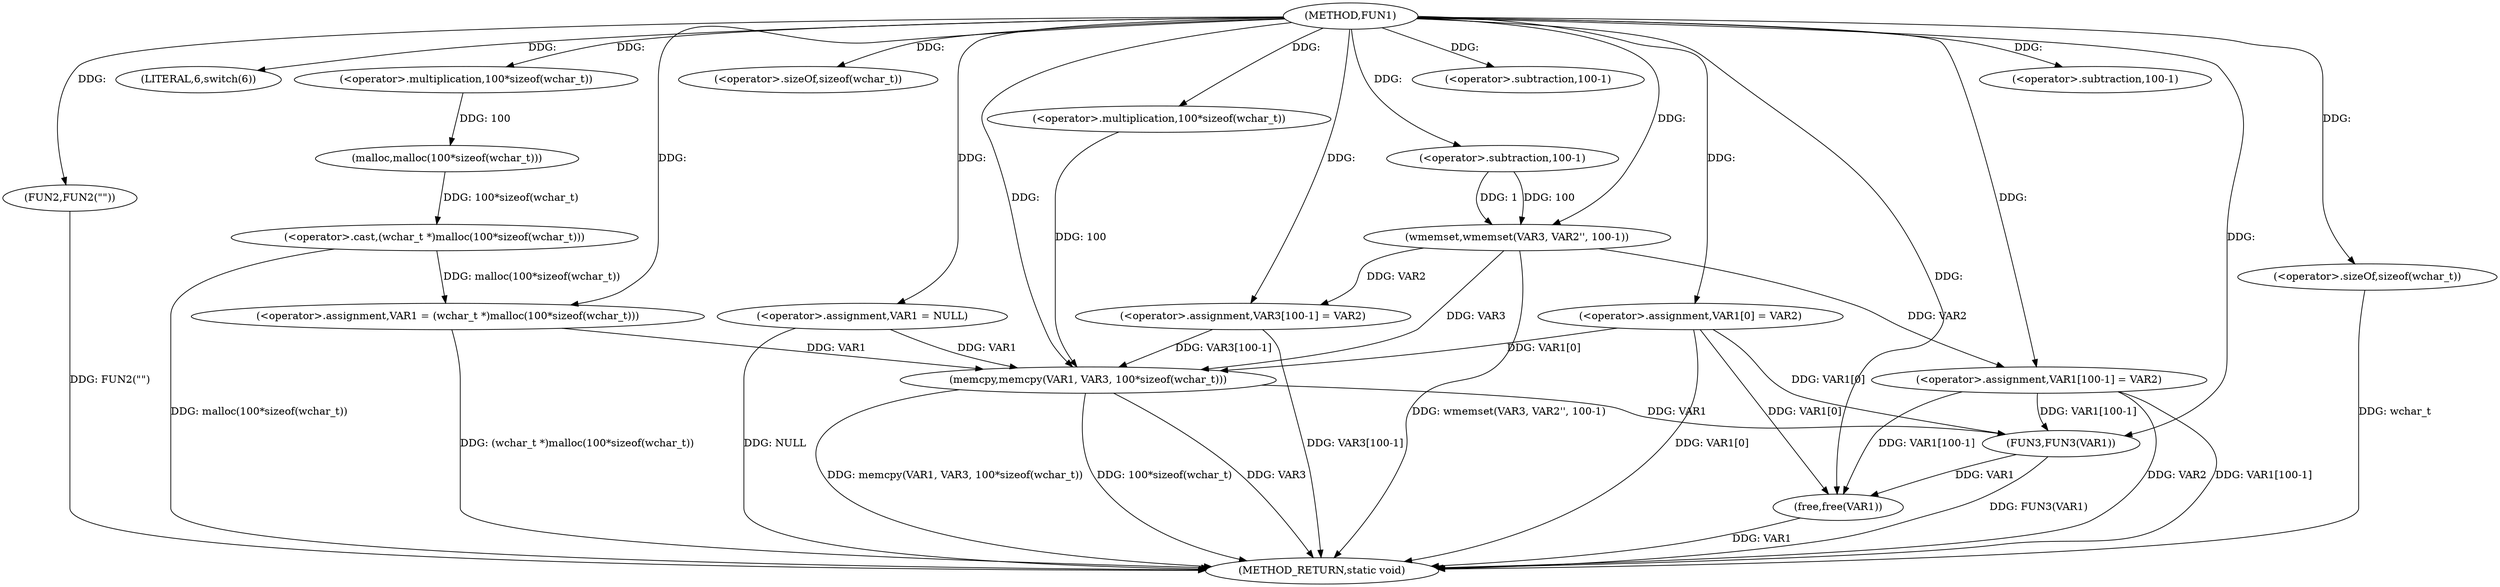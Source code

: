 digraph FUN1 {  
"1000100" [label = "(METHOD,FUN1)" ]
"1000162" [label = "(METHOD_RETURN,static void)" ]
"1000103" [label = "(<operator>.assignment,VAR1 = NULL)" ]
"1000107" [label = "(LITERAL,6,switch(6))" ]
"1000110" [label = "(<operator>.assignment,VAR1 = (wchar_t *)malloc(100*sizeof(wchar_t)))" ]
"1000112" [label = "(<operator>.cast,(wchar_t *)malloc(100*sizeof(wchar_t)))" ]
"1000114" [label = "(malloc,malloc(100*sizeof(wchar_t)))" ]
"1000115" [label = "(<operator>.multiplication,100*sizeof(wchar_t))" ]
"1000117" [label = "(<operator>.sizeOf,sizeof(wchar_t))" ]
"1000119" [label = "(<operator>.assignment,VAR1[0] = VAR2)" ]
"1000126" [label = "(FUN2,FUN2(\"\"))" ]
"1000131" [label = "(wmemset,wmemset(VAR3, VAR2'', 100-1))" ]
"1000134" [label = "(<operator>.subtraction,100-1)" ]
"1000137" [label = "(<operator>.assignment,VAR3[100-1] = VAR2)" ]
"1000140" [label = "(<operator>.subtraction,100-1)" ]
"1000144" [label = "(memcpy,memcpy(VAR1, VAR3, 100*sizeof(wchar_t)))" ]
"1000147" [label = "(<operator>.multiplication,100*sizeof(wchar_t))" ]
"1000149" [label = "(<operator>.sizeOf,sizeof(wchar_t))" ]
"1000151" [label = "(<operator>.assignment,VAR1[100-1] = VAR2)" ]
"1000154" [label = "(<operator>.subtraction,100-1)" ]
"1000158" [label = "(FUN3,FUN3(VAR1))" ]
"1000160" [label = "(free,free(VAR1))" ]
  "1000126" -> "1000162"  [ label = "DDG: FUN2(\"\")"] 
  "1000151" -> "1000162"  [ label = "DDG: VAR2"] 
  "1000103" -> "1000162"  [ label = "DDG: NULL"] 
  "1000151" -> "1000162"  [ label = "DDG: VAR1[100-1]"] 
  "1000110" -> "1000162"  [ label = "DDG: (wchar_t *)malloc(100*sizeof(wchar_t))"] 
  "1000149" -> "1000162"  [ label = "DDG: wchar_t"] 
  "1000137" -> "1000162"  [ label = "DDG: VAR3[100-1]"] 
  "1000144" -> "1000162"  [ label = "DDG: VAR3"] 
  "1000131" -> "1000162"  [ label = "DDG: wmemset(VAR3, VAR2'', 100-1)"] 
  "1000112" -> "1000162"  [ label = "DDG: malloc(100*sizeof(wchar_t))"] 
  "1000144" -> "1000162"  [ label = "DDG: memcpy(VAR1, VAR3, 100*sizeof(wchar_t))"] 
  "1000158" -> "1000162"  [ label = "DDG: FUN3(VAR1)"] 
  "1000119" -> "1000162"  [ label = "DDG: VAR1[0]"] 
  "1000144" -> "1000162"  [ label = "DDG: 100*sizeof(wchar_t)"] 
  "1000160" -> "1000162"  [ label = "DDG: VAR1"] 
  "1000100" -> "1000103"  [ label = "DDG: "] 
  "1000100" -> "1000107"  [ label = "DDG: "] 
  "1000112" -> "1000110"  [ label = "DDG: malloc(100*sizeof(wchar_t))"] 
  "1000100" -> "1000110"  [ label = "DDG: "] 
  "1000114" -> "1000112"  [ label = "DDG: 100*sizeof(wchar_t)"] 
  "1000115" -> "1000114"  [ label = "DDG: 100"] 
  "1000100" -> "1000115"  [ label = "DDG: "] 
  "1000100" -> "1000117"  [ label = "DDG: "] 
  "1000100" -> "1000119"  [ label = "DDG: "] 
  "1000100" -> "1000126"  [ label = "DDG: "] 
  "1000100" -> "1000131"  [ label = "DDG: "] 
  "1000134" -> "1000131"  [ label = "DDG: 100"] 
  "1000134" -> "1000131"  [ label = "DDG: 1"] 
  "1000100" -> "1000134"  [ label = "DDG: "] 
  "1000131" -> "1000137"  [ label = "DDG: VAR2"] 
  "1000100" -> "1000137"  [ label = "DDG: "] 
  "1000100" -> "1000140"  [ label = "DDG: "] 
  "1000103" -> "1000144"  [ label = "DDG: VAR1"] 
  "1000119" -> "1000144"  [ label = "DDG: VAR1[0]"] 
  "1000110" -> "1000144"  [ label = "DDG: VAR1"] 
  "1000100" -> "1000144"  [ label = "DDG: "] 
  "1000131" -> "1000144"  [ label = "DDG: VAR3"] 
  "1000137" -> "1000144"  [ label = "DDG: VAR3[100-1]"] 
  "1000147" -> "1000144"  [ label = "DDG: 100"] 
  "1000100" -> "1000147"  [ label = "DDG: "] 
  "1000100" -> "1000149"  [ label = "DDG: "] 
  "1000100" -> "1000151"  [ label = "DDG: "] 
  "1000131" -> "1000151"  [ label = "DDG: VAR2"] 
  "1000100" -> "1000154"  [ label = "DDG: "] 
  "1000151" -> "1000158"  [ label = "DDG: VAR1[100-1]"] 
  "1000119" -> "1000158"  [ label = "DDG: VAR1[0]"] 
  "1000144" -> "1000158"  [ label = "DDG: VAR1"] 
  "1000100" -> "1000158"  [ label = "DDG: "] 
  "1000158" -> "1000160"  [ label = "DDG: VAR1"] 
  "1000151" -> "1000160"  [ label = "DDG: VAR1[100-1]"] 
  "1000119" -> "1000160"  [ label = "DDG: VAR1[0]"] 
  "1000100" -> "1000160"  [ label = "DDG: "] 
}
